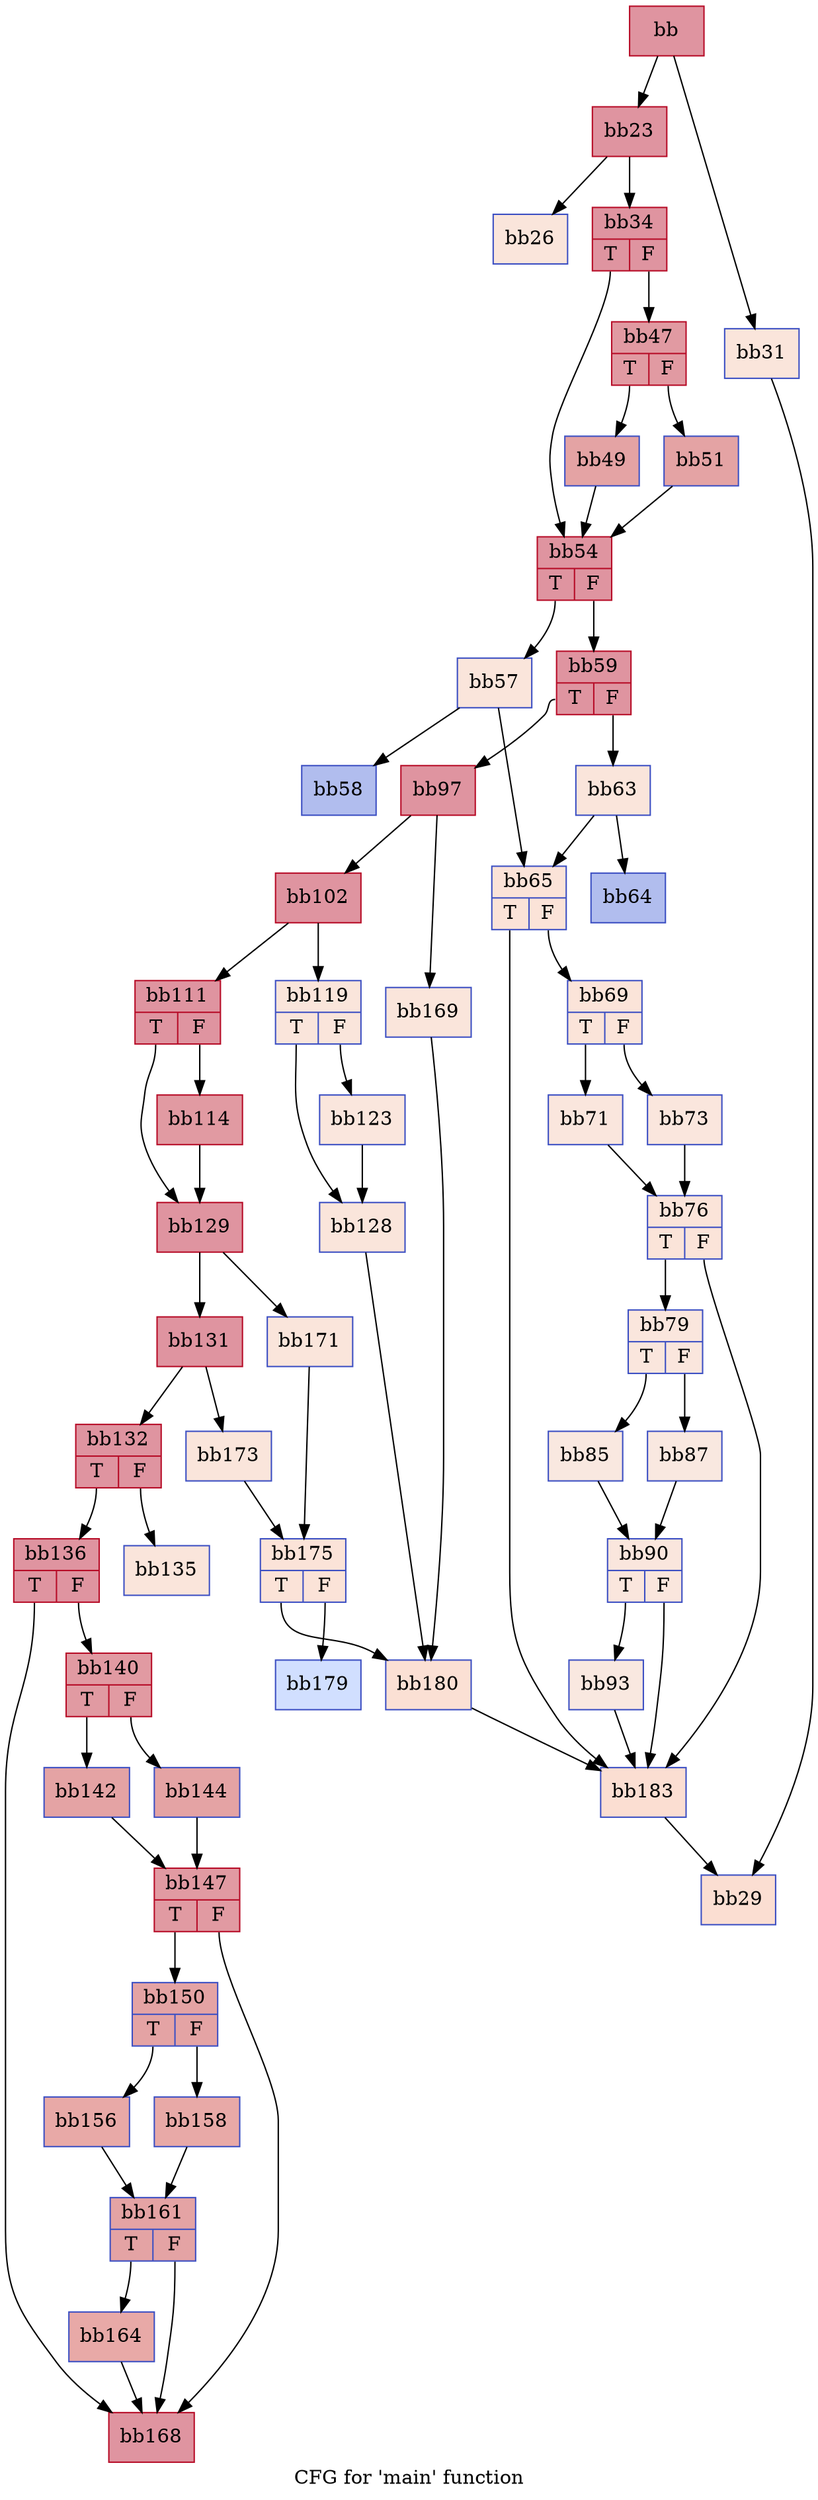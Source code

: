 digraph "CFG for 'main' function" {
	label="CFG for 'main' function";

	Node0x5bcf930 [shape=record,color="#b70d28ff", style=filled, fillcolor="#b70d2870",label="{bb}"];
	Node0x5bcf930 -> Node0x5bd3c60;
	Node0x5bcf930 -> Node0x5bd3d30;
	Node0x5bd3c60 [shape=record,color="#b70d28ff", style=filled, fillcolor="#b70d2870",label="{bb23}"];
	Node0x5bd3c60 -> Node0x5bd41c0;
	Node0x5bd3c60 -> Node0x5bd4230;
	Node0x5bd4230 [shape=record,color="#3d50c3ff", style=filled, fillcolor="#f4c5ad70",label="{bb26}"];
	Node0x5bd4870 [shape=record,color="#3d50c3ff", style=filled, fillcolor="#f7b59970",label="{bb29}"];
	Node0x5bd3d30 [shape=record,color="#3d50c3ff", style=filled, fillcolor="#f4c5ad70",label="{bb31}"];
	Node0x5bd3d30 -> Node0x5bd4870;
	Node0x5bd41c0 [shape=record,color="#b70d28ff", style=filled, fillcolor="#b70d2870",label="{bb34|{<s0>T|<s1>F}}"];
	Node0x5bd41c0:s0 -> Node0x5bd7c40;
	Node0x5bd41c0:s1 -> Node0x5bd7cb0;
	Node0x5bd7cb0 [shape=record,color="#b70d28ff", style=filled, fillcolor="#bb1b2c70",label="{bb47|{<s0>T|<s1>F}}"];
	Node0x5bd7cb0:s0 -> Node0x5bd7eb0;
	Node0x5bd7cb0:s1 -> Node0x5bd7f20;
	Node0x5bd7eb0 [shape=record,color="#3d50c3ff", style=filled, fillcolor="#c32e3170",label="{bb49}"];
	Node0x5bd7eb0 -> Node0x5bd7c40;
	Node0x5bd7f20 [shape=record,color="#3d50c3ff", style=filled, fillcolor="#c32e3170",label="{bb51}"];
	Node0x5bd7f20 -> Node0x5bd7c40;
	Node0x5bd7c40 [shape=record,color="#b70d28ff", style=filled, fillcolor="#b70d2870",label="{bb54|{<s0>T|<s1>F}}"];
	Node0x5bd7c40:s0 -> Node0x5bd8540;
	Node0x5bd7c40:s1 -> Node0x5bd85b0;
	Node0x5bd8540 [shape=record,color="#3d50c3ff", style=filled, fillcolor="#f4c5ad70",label="{bb57}"];
	Node0x5bd8540 -> Node0x5bd86f0;
	Node0x5bd8540 -> Node0x5bd8760;
	Node0x5bd86f0 [shape=record,color="#3d50c3ff", style=filled, fillcolor="#4f69d970",label="{bb58}"];
	Node0x5bd85b0 [shape=record,color="#b70d28ff", style=filled, fillcolor="#b70d2870",label="{bb59|{<s0>T|<s1>F}}"];
	Node0x5bd85b0:s0 -> Node0x5bda060;
	Node0x5bd85b0:s1 -> Node0x5bda0d0;
	Node0x5bda0d0 [shape=record,color="#3d50c3ff", style=filled, fillcolor="#f4c5ad70",label="{bb63}"];
	Node0x5bda0d0 -> Node0x5bda240;
	Node0x5bda0d0 -> Node0x5bd8760;
	Node0x5bda240 [shape=record,color="#3d50c3ff", style=filled, fillcolor="#4f69d970",label="{bb64}"];
	Node0x5bd8760 [shape=record,color="#3d50c3ff", style=filled, fillcolor="#f6bfa670",label="{bb65|{<s0>T|<s1>F}}"];
	Node0x5bd8760:s0 -> Node0x5bd49f0;
	Node0x5bd8760:s1 -> Node0x5bda630;
	Node0x5bda630 [shape=record,color="#3d50c3ff", style=filled, fillcolor="#f5c1a970",label="{bb69|{<s0>T|<s1>F}}"];
	Node0x5bda630:s0 -> Node0x5bda830;
	Node0x5bda630:s1 -> Node0x5bda8a0;
	Node0x5bda830 [shape=record,color="#3d50c3ff", style=filled, fillcolor="#f3c7b170",label="{bb71}"];
	Node0x5bda830 -> Node0x5bdaa70;
	Node0x5bda8a0 [shape=record,color="#3d50c3ff", style=filled, fillcolor="#f3c7b170",label="{bb73}"];
	Node0x5bda8a0 -> Node0x5bdaa70;
	Node0x5bdaa70 [shape=record,color="#3d50c3ff", style=filled, fillcolor="#f5c1a970",label="{bb76|{<s0>T|<s1>F}}"];
	Node0x5bdaa70:s0 -> Node0x5bdaeb0;
	Node0x5bdaa70:s1 -> Node0x5bd49f0;
	Node0x5bdaeb0 [shape=record,color="#3d50c3ff", style=filled, fillcolor="#f3c7b170",label="{bb79|{<s0>T|<s1>F}}"];
	Node0x5bdaeb0:s0 -> Node0x5bc5250;
	Node0x5bdaeb0:s1 -> Node0x5bc52c0;
	Node0x5bc5250 [shape=record,color="#3d50c3ff", style=filled, fillcolor="#f1ccb870",label="{bb85}"];
	Node0x5bc5250 -> Node0x5bc54f0;
	Node0x5bc52c0 [shape=record,color="#3d50c3ff", style=filled, fillcolor="#f1ccb870",label="{bb87}"];
	Node0x5bc52c0 -> Node0x5bc54f0;
	Node0x5bc54f0 [shape=record,color="#3d50c3ff", style=filled, fillcolor="#f3c7b170",label="{bb90|{<s0>T|<s1>F}}"];
	Node0x5bc54f0:s0 -> Node0x5bc58a0;
	Node0x5bc54f0:s1 -> Node0x5bd49f0;
	Node0x5bc58a0 [shape=record,color="#3d50c3ff", style=filled, fillcolor="#f1ccb870",label="{bb93}"];
	Node0x5bc58a0 -> Node0x5bd49f0;
	Node0x5bda060 [shape=record,color="#b70d28ff", style=filled, fillcolor="#b70d2870",label="{bb97}"];
	Node0x5bda060 -> Node0x5bdd820;
	Node0x5bda060 -> Node0x5bdd890;
	Node0x5bdd820 [shape=record,color="#b70d28ff", style=filled, fillcolor="#b70d2870",label="{bb102}"];
	Node0x5bdd820 -> Node0x5bdeee0;
	Node0x5bdd820 -> Node0x5bdefb0;
	Node0x5bdeee0 [shape=record,color="#b70d28ff", style=filled, fillcolor="#b70d2870",label="{bb111|{<s0>T|<s1>F}}"];
	Node0x5bdeee0:s0 -> Node0x5bdf4a0;
	Node0x5bdeee0:s1 -> Node0x5bdf510;
	Node0x5bdf510 [shape=record,color="#b70d28ff", style=filled, fillcolor="#bb1b2c70",label="{bb114}"];
	Node0x5bdf510 -> Node0x5bdf4a0;
	Node0x5bdefb0 [shape=record,color="#3d50c3ff", style=filled, fillcolor="#f4c5ad70",label="{bb119|{<s0>T|<s1>F}}"];
	Node0x5bdefb0:s0 -> Node0x5bdfc20;
	Node0x5bdefb0:s1 -> Node0x5bdfc90;
	Node0x5bdfc90 [shape=record,color="#3d50c3ff", style=filled, fillcolor="#f3c7b170",label="{bb123}"];
	Node0x5bdfc90 -> Node0x5bdfc20;
	Node0x5bdfc20 [shape=record,color="#3d50c3ff", style=filled, fillcolor="#f4c5ad70",label="{bb128}"];
	Node0x5bdfc20 -> Node0x5be0250;
	Node0x5bdf4a0 [shape=record,color="#b70d28ff", style=filled, fillcolor="#b70d2870",label="{bb129}"];
	Node0x5bdf4a0 -> Node0x5be0880;
	Node0x5bdf4a0 -> Node0x5be08d0;
	Node0x5be0880 [shape=record,color="#b70d28ff", style=filled, fillcolor="#b70d2870",label="{bb131}"];
	Node0x5be0880 -> Node0x5be0d70;
	Node0x5be0880 -> Node0x5be0dc0;
	Node0x5be0d70 [shape=record,color="#b70d28ff", style=filled, fillcolor="#b70d2870",label="{bb132|{<s0>T|<s1>F}}"];
	Node0x5be0d70:s0 -> Node0x5be1250;
	Node0x5be0d70:s1 -> Node0x5be12c0;
	Node0x5be12c0 [shape=record,color="#3d50c3ff", style=filled, fillcolor="#f4c5ad70",label="{bb135}"];
	Node0x5be1250 [shape=record,color="#b70d28ff", style=filled, fillcolor="#b70d2870",label="{bb136|{<s0>T|<s1>F}}"];
	Node0x5be1250:s0 -> Node0x5be1a40;
	Node0x5be1250:s1 -> Node0x5be1ab0;
	Node0x5be1ab0 [shape=record,color="#b70d28ff", style=filled, fillcolor="#bb1b2c70",label="{bb140|{<s0>T|<s1>F}}"];
	Node0x5be1ab0:s0 -> Node0x5be1d10;
	Node0x5be1ab0:s1 -> Node0x5be1d80;
	Node0x5be1d10 [shape=record,color="#3d50c3ff", style=filled, fillcolor="#c32e3170",label="{bb142}"];
	Node0x5be1d10 -> Node0x5be1fb0;
	Node0x5be1d80 [shape=record,color="#3d50c3ff", style=filled, fillcolor="#c32e3170",label="{bb144}"];
	Node0x5be1d80 -> Node0x5be1fb0;
	Node0x5be1fb0 [shape=record,color="#b70d28ff", style=filled, fillcolor="#bb1b2c70",label="{bb147|{<s0>T|<s1>F}}"];
	Node0x5be1fb0:s0 -> Node0x5be23f0;
	Node0x5be1fb0:s1 -> Node0x5be1a40;
	Node0x5be23f0 [shape=record,color="#3d50c3ff", style=filled, fillcolor="#c32e3170",label="{bb150|{<s0>T|<s1>F}}"];
	Node0x5be23f0:s0 -> Node0x5be2970;
	Node0x5be23f0:s1 -> Node0x5be29e0;
	Node0x5be2970 [shape=record,color="#3d50c3ff", style=filled, fillcolor="#ca3b3770",label="{bb156}"];
	Node0x5be2970 -> Node0x5be2c10;
	Node0x5be29e0 [shape=record,color="#3d50c3ff", style=filled, fillcolor="#ca3b3770",label="{bb158}"];
	Node0x5be29e0 -> Node0x5be2c10;
	Node0x5be2c10 [shape=record,color="#3d50c3ff", style=filled, fillcolor="#c32e3170",label="{bb161|{<s0>T|<s1>F}}"];
	Node0x5be2c10:s0 -> Node0x5be3050;
	Node0x5be2c10:s1 -> Node0x5be1a40;
	Node0x5be3050 [shape=record,color="#3d50c3ff", style=filled, fillcolor="#ca3b3770",label="{bb164}"];
	Node0x5be3050 -> Node0x5be1a40;
	Node0x5be1a40 [shape=record,color="#b70d28ff", style=filled, fillcolor="#b70d2870",label="{bb168}"];
	Node0x5bdd890 [shape=record,color="#3d50c3ff", style=filled, fillcolor="#f4c5ad70",label="{bb169}"];
	Node0x5bdd890 -> Node0x5be0250;
	Node0x5be08d0 [shape=record,color="#3d50c3ff", style=filled, fillcolor="#f4c5ad70",label="{bb171}"];
	Node0x5be08d0 -> Node0x5be3ca0;
	Node0x5be0dc0 [shape=record,color="#3d50c3ff", style=filled, fillcolor="#f4c5ad70",label="{bb173}"];
	Node0x5be0dc0 -> Node0x5be3ca0;
	Node0x5be3ca0 [shape=record,color="#3d50c3ff", style=filled, fillcolor="#f6bfa670",label="{bb175|{<s0>T|<s1>F}}"];
	Node0x5be3ca0:s0 -> Node0x5be0250;
	Node0x5be3ca0:s1 -> Node0x5be4600;
	Node0x5be4600 [shape=record,color="#3d50c3ff", style=filled, fillcolor="#96b7ff70",label="{bb179}"];
	Node0x5be0250 [shape=record,color="#3d50c3ff", style=filled, fillcolor="#f7b99e70",label="{bb180}"];
	Node0x5be0250 -> Node0x5bd49f0;
	Node0x5bd49f0 [shape=record,color="#3d50c3ff", style=filled, fillcolor="#f7b59970",label="{bb183}"];
	Node0x5bd49f0 -> Node0x5bd4870;
}
